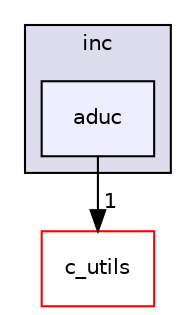 digraph "src/utils/config_utils/inc/aduc" {
  compound=true
  node [ fontsize="10", fontname="Helvetica"];
  edge [ labelfontsize="10", labelfontname="Helvetica"];
  subgraph clusterdir_eade3596f791552a8ab7a642bdcfc842 {
    graph [ bgcolor="#ddddee", pencolor="black", label="inc" fontname="Helvetica", fontsize="10", URL="dir_eade3596f791552a8ab7a642bdcfc842.html"]
  dir_0b467092efe784d37bb51dbf97eeacf9 [shape=box, label="aduc", style="filled", fillcolor="#eeeeff", pencolor="black", URL="dir_0b467092efe784d37bb51dbf97eeacf9.html"];
  }
  dir_defa76d82d084e8131791c5f3e6d181e [shape=box label="c_utils" fillcolor="white" style="filled" color="red" URL="dir_defa76d82d084e8131791c5f3e6d181e.html"];
  dir_0b467092efe784d37bb51dbf97eeacf9->dir_defa76d82d084e8131791c5f3e6d181e [headlabel="1", labeldistance=1.5 headhref="dir_000161_000155.html"];
}
